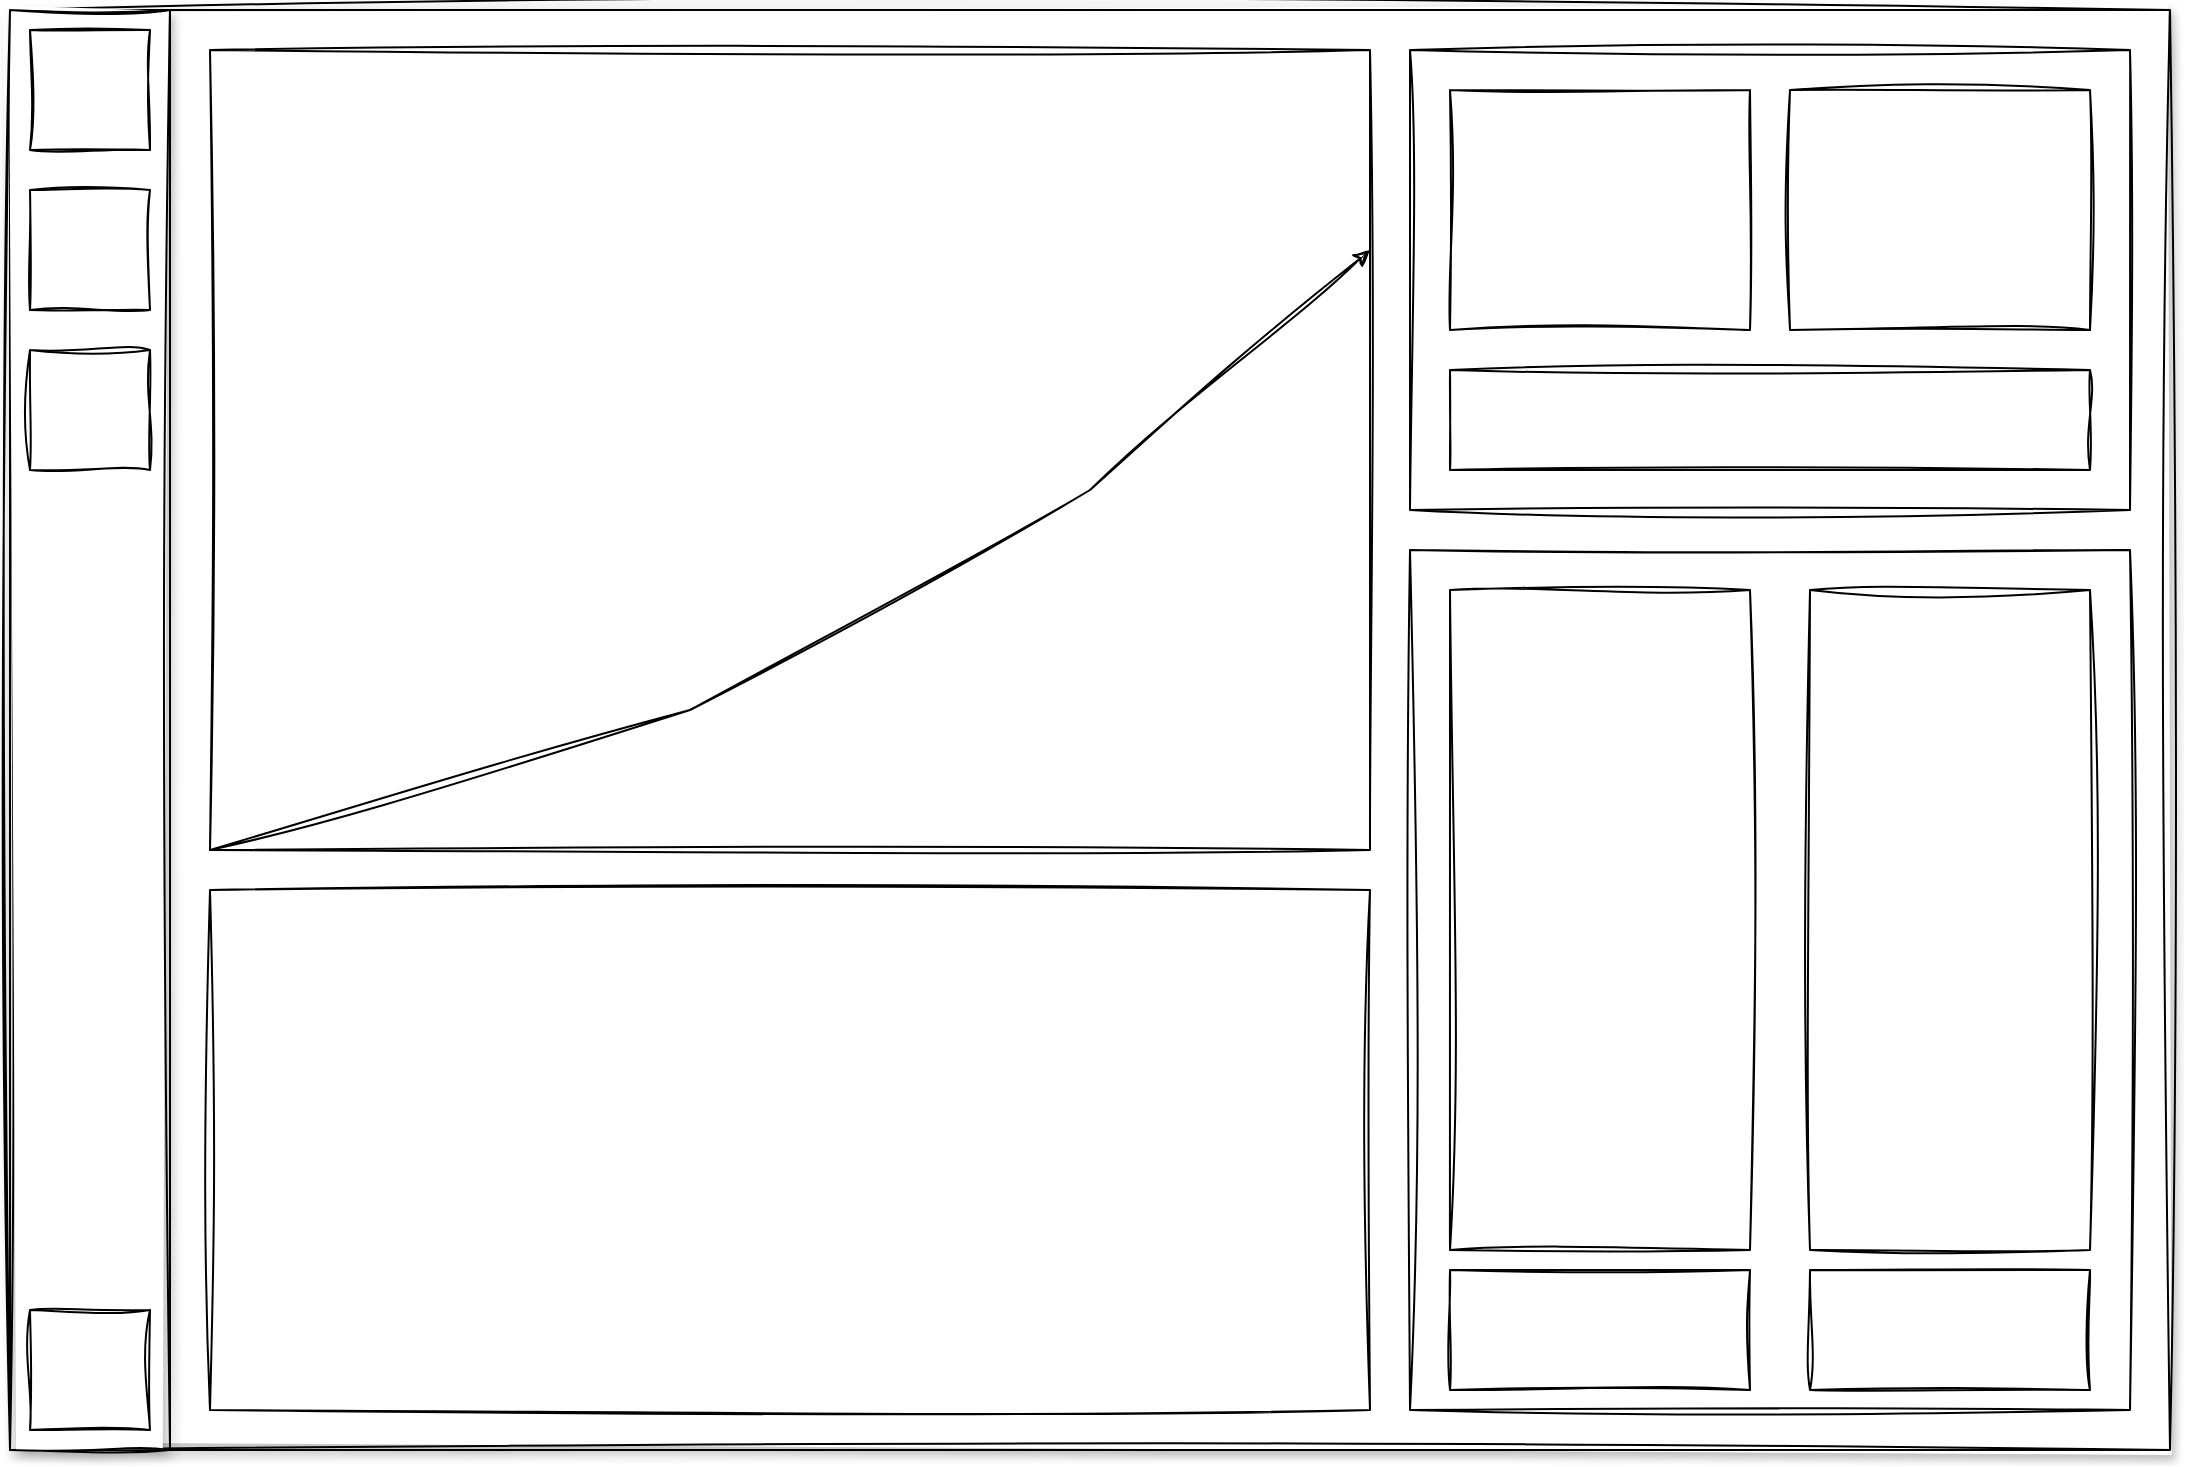 <mxfile version="24.1.0" type="device">
  <diagram name="Page-1" id="20Axum4HzrhDgdSIYCOu">
    <mxGraphModel dx="1160" dy="867" grid="1" gridSize="10" guides="1" tooltips="1" connect="1" arrows="1" fold="1" page="1" pageScale="1" pageWidth="1700" pageHeight="1100" math="0" shadow="0">
      <root>
        <mxCell id="0" />
        <mxCell id="1" parent="0" />
        <mxCell id="hgy2ssHWlow0Sl3uejmk-1" value="" style="whiteSpace=wrap;html=1;sketch=1;curveFitting=1;jiggle=2;strokeColor=default;fillColor=default;glass=0;shadow=1;" vertex="1" parent="1">
          <mxGeometry x="530" y="420" width="1080" height="720" as="geometry" />
        </mxCell>
        <mxCell id="hgy2ssHWlow0Sl3uejmk-2" value="" style="whiteSpace=wrap;html=1;sketch=1;curveFitting=1;jiggle=2;strokeColor=default;fillColor=default;glass=0;shadow=1;" vertex="1" parent="1">
          <mxGeometry x="530" y="420" width="80" height="720" as="geometry" />
        </mxCell>
        <mxCell id="hgy2ssHWlow0Sl3uejmk-3" value="" style="whiteSpace=wrap;html=1;sketch=1;hachureGap=4;jiggle=2;curveFitting=1;fontFamily=Architects Daughter;fontSource=https%3A%2F%2Ffonts.googleapis.com%2Fcss%3Ffamily%3DArchitects%2BDaughter;" vertex="1" parent="1">
          <mxGeometry x="540" y="430" width="60" height="60" as="geometry" />
        </mxCell>
        <mxCell id="hgy2ssHWlow0Sl3uejmk-4" value="" style="whiteSpace=wrap;html=1;sketch=1;hachureGap=4;jiggle=2;curveFitting=1;fontFamily=Architects Daughter;fontSource=https%3A%2F%2Ffonts.googleapis.com%2Fcss%3Ffamily%3DArchitects%2BDaughter;" vertex="1" parent="1">
          <mxGeometry x="540" y="510" width="60" height="60" as="geometry" />
        </mxCell>
        <mxCell id="hgy2ssHWlow0Sl3uejmk-5" value="" style="whiteSpace=wrap;html=1;sketch=1;hachureGap=4;jiggle=2;curveFitting=1;fontFamily=Architects Daughter;fontSource=https%3A%2F%2Ffonts.googleapis.com%2Fcss%3Ffamily%3DArchitects%2BDaughter;" vertex="1" parent="1">
          <mxGeometry x="540" y="590" width="60" height="60" as="geometry" />
        </mxCell>
        <mxCell id="hgy2ssHWlow0Sl3uejmk-6" value="" style="whiteSpace=wrap;html=1;sketch=1;hachureGap=4;jiggle=2;curveFitting=1;fontFamily=Architects Daughter;fontSource=https%3A%2F%2Ffonts.googleapis.com%2Fcss%3Ffamily%3DArchitects%2BDaughter;" vertex="1" parent="1">
          <mxGeometry x="540" y="1070" width="60" height="60" as="geometry" />
        </mxCell>
        <mxCell id="hgy2ssHWlow0Sl3uejmk-7" value="" style="whiteSpace=wrap;html=1;sketch=1;hachureGap=4;jiggle=2;curveFitting=1;fontFamily=Architects Daughter;fontSource=https%3A%2F%2Ffonts.googleapis.com%2Fcss%3Ffamily%3DArchitects%2BDaughter;" vertex="1" parent="1">
          <mxGeometry x="630" y="440" width="580" height="400" as="geometry" />
        </mxCell>
        <mxCell id="hgy2ssHWlow0Sl3uejmk-8" value="" style="whiteSpace=wrap;html=1;sketch=1;hachureGap=4;jiggle=2;curveFitting=1;fontFamily=Architects Daughter;fontSource=https%3A%2F%2Ffonts.googleapis.com%2Fcss%3Ffamily%3DArchitects%2BDaughter;" vertex="1" parent="1">
          <mxGeometry x="1230" y="440" width="360" height="230" as="geometry" />
        </mxCell>
        <mxCell id="hgy2ssHWlow0Sl3uejmk-9" value="" style="whiteSpace=wrap;html=1;sketch=1;hachureGap=4;jiggle=2;curveFitting=1;fontFamily=Architects Daughter;fontSource=https%3A%2F%2Ffonts.googleapis.com%2Fcss%3Ffamily%3DArchitects%2BDaughter;" vertex="1" parent="1">
          <mxGeometry x="1230" y="690" width="360" height="430" as="geometry" />
        </mxCell>
        <mxCell id="hgy2ssHWlow0Sl3uejmk-10" value="" style="whiteSpace=wrap;html=1;sketch=1;hachureGap=4;jiggle=2;curveFitting=1;fontFamily=Architects Daughter;fontSource=https%3A%2F%2Ffonts.googleapis.com%2Fcss%3Ffamily%3DArchitects%2BDaughter;" vertex="1" parent="1">
          <mxGeometry x="630" y="860" width="580" height="260" as="geometry" />
        </mxCell>
        <mxCell id="hgy2ssHWlow0Sl3uejmk-11" value="" style="edgeStyle=none;orthogonalLoop=1;jettySize=auto;html=1;rounded=0;sketch=1;hachureGap=4;jiggle=2;curveFitting=1;fontFamily=Architects Daughter;fontSource=https%3A%2F%2Ffonts.googleapis.com%2Fcss%3Ffamily%3DArchitects%2BDaughter;exitX=0;exitY=1;exitDx=0;exitDy=0;entryX=1;entryY=0.25;entryDx=0;entryDy=0;" edge="1" parent="1" source="hgy2ssHWlow0Sl3uejmk-7" target="hgy2ssHWlow0Sl3uejmk-7">
          <mxGeometry width="80" relative="1" as="geometry">
            <mxPoint x="1080" y="790" as="sourcePoint" />
            <mxPoint x="1160" y="790" as="targetPoint" />
            <Array as="points">
              <mxPoint x="870" y="770" />
              <mxPoint x="1070" y="660" />
            </Array>
          </mxGeometry>
        </mxCell>
        <mxCell id="hgy2ssHWlow0Sl3uejmk-13" value="" style="whiteSpace=wrap;html=1;sketch=1;hachureGap=4;jiggle=2;curveFitting=1;fontFamily=Architects Daughter;fontSource=https%3A%2F%2Ffonts.googleapis.com%2Fcss%3Ffamily%3DArchitects%2BDaughter;" vertex="1" parent="1">
          <mxGeometry x="1250" y="460" width="150" height="120" as="geometry" />
        </mxCell>
        <mxCell id="hgy2ssHWlow0Sl3uejmk-14" value="" style="whiteSpace=wrap;html=1;sketch=1;hachureGap=4;jiggle=2;curveFitting=1;fontFamily=Architects Daughter;fontSource=https%3A%2F%2Ffonts.googleapis.com%2Fcss%3Ffamily%3DArchitects%2BDaughter;" vertex="1" parent="1">
          <mxGeometry x="1250" y="600" width="320" height="50" as="geometry" />
        </mxCell>
        <mxCell id="hgy2ssHWlow0Sl3uejmk-15" value="" style="whiteSpace=wrap;html=1;sketch=1;hachureGap=4;jiggle=2;curveFitting=1;fontFamily=Architects Daughter;fontSource=https%3A%2F%2Ffonts.googleapis.com%2Fcss%3Ffamily%3DArchitects%2BDaughter;" vertex="1" parent="1">
          <mxGeometry x="1420" y="460" width="150" height="120" as="geometry" />
        </mxCell>
        <mxCell id="hgy2ssHWlow0Sl3uejmk-16" value="" style="whiteSpace=wrap;html=1;sketch=1;hachureGap=4;jiggle=2;curveFitting=1;fontFamily=Architects Daughter;fontSource=https%3A%2F%2Ffonts.googleapis.com%2Fcss%3Ffamily%3DArchitects%2BDaughter;" vertex="1" parent="1">
          <mxGeometry x="1250" y="710" width="150" height="330" as="geometry" />
        </mxCell>
        <mxCell id="hgy2ssHWlow0Sl3uejmk-17" value="" style="whiteSpace=wrap;html=1;sketch=1;hachureGap=4;jiggle=2;curveFitting=1;fontFamily=Architects Daughter;fontSource=https%3A%2F%2Ffonts.googleapis.com%2Fcss%3Ffamily%3DArchitects%2BDaughter;" vertex="1" parent="1">
          <mxGeometry x="1430" y="710" width="140" height="330" as="geometry" />
        </mxCell>
        <mxCell id="hgy2ssHWlow0Sl3uejmk-18" value="" style="whiteSpace=wrap;html=1;sketch=1;hachureGap=4;jiggle=2;curveFitting=1;fontFamily=Architects Daughter;fontSource=https%3A%2F%2Ffonts.googleapis.com%2Fcss%3Ffamily%3DArchitects%2BDaughter;" vertex="1" parent="1">
          <mxGeometry x="1250" y="1050" width="150" height="60" as="geometry" />
        </mxCell>
        <mxCell id="hgy2ssHWlow0Sl3uejmk-19" value="" style="whiteSpace=wrap;html=1;sketch=1;hachureGap=4;jiggle=2;curveFitting=1;fontFamily=Architects Daughter;fontSource=https%3A%2F%2Ffonts.googleapis.com%2Fcss%3Ffamily%3DArchitects%2BDaughter;" vertex="1" parent="1">
          <mxGeometry x="1430" y="1050" width="140" height="60" as="geometry" />
        </mxCell>
      </root>
    </mxGraphModel>
  </diagram>
</mxfile>
